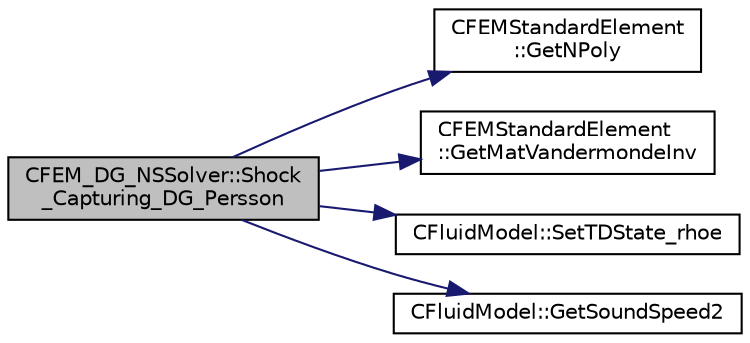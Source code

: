 digraph "CFEM_DG_NSSolver::Shock_Capturing_DG_Persson"
{
  edge [fontname="Helvetica",fontsize="10",labelfontname="Helvetica",labelfontsize="10"];
  node [fontname="Helvetica",fontsize="10",shape=record];
  rankdir="LR";
  Node369 [label="CFEM_DG_NSSolver::Shock\l_Capturing_DG_Persson",height=0.2,width=0.4,color="black", fillcolor="grey75", style="filled", fontcolor="black"];
  Node369 -> Node370 [color="midnightblue",fontsize="10",style="solid",fontname="Helvetica"];
  Node370 [label="CFEMStandardElement\l::GetNPoly",height=0.2,width=0.4,color="black", fillcolor="white", style="filled",URL="$class_c_f_e_m_standard_element.html#a007e03cd4cc6bd8f37e54411eaf0b23f",tooltip="Function, which makes available the polynomial degree for this standard element. "];
  Node369 -> Node371 [color="midnightblue",fontsize="10",style="solid",fontname="Helvetica"];
  Node371 [label="CFEMStandardElement\l::GetMatVandermondeInv",height=0.2,width=0.4,color="black", fillcolor="white", style="filled",URL="$class_c_f_e_m_standard_element.html#a614a01f0feddc3faadac991c7ffc267c",tooltip="Function, which makes available the matrix storage of the inverse of Vandermonde matrix of solution D..."];
  Node369 -> Node372 [color="midnightblue",fontsize="10",style="solid",fontname="Helvetica"];
  Node372 [label="CFluidModel::SetTDState_rhoe",height=0.2,width=0.4,color="black", fillcolor="white", style="filled",URL="$class_c_fluid_model.html#a90fdefd3a55d97d55d5211988c9a7ab1",tooltip="virtual member that would be different for each gas model implemented "];
  Node369 -> Node373 [color="midnightblue",fontsize="10",style="solid",fontname="Helvetica"];
  Node373 [label="CFluidModel::GetSoundSpeed2",height=0.2,width=0.4,color="black", fillcolor="white", style="filled",URL="$class_c_fluid_model.html#a8c0910de10905f2ddcf02f1a9bb7ff61",tooltip="Get fluid speed of sound squared. "];
}
